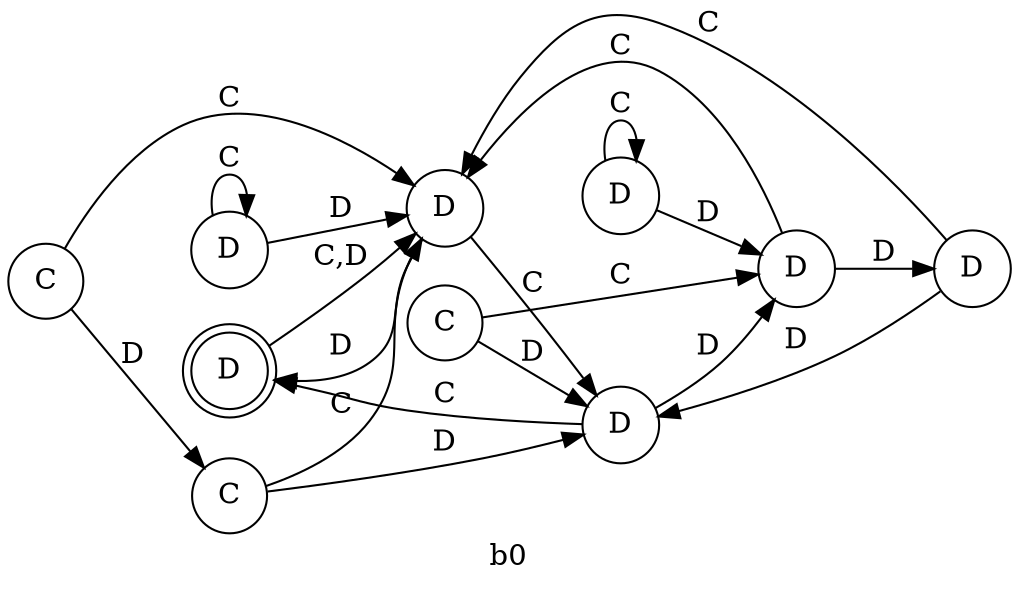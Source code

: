 digraph finite_state_machine {
            rankdir=LR
            size="8,5"
            node [shape = doublecircle]; 9
            node [shape = circle] 
 
0 [label = "D"] 
1 [label = "C"] 
2 [label = "D"] 
3 [label = "D"] 
4 [label = "D"] 
5 [label = "D"] 
6 [label = "C"] 
7 [label = "D"] 
8 [label = "C"] 
9 [label = "D"] 

0 -> 3 [ label = "C" ] 
0 -> 9 [ label = "D" ] 
1 -> 5 [ label = "C" ] 
1 -> 3 [ label = "D" ] 
2 -> 2 [ label = "C" ] 
2 -> 0 [ label = "D" ] 
3 -> 9 [ label = "C" ] 
3 -> 5 [ label = "D" ] 
4 -> 4 [ label = "C" ] 
4 -> 5 [ label = "D" ] 
5 -> 0 [ label = "C" ] 
5 -> 7 [ label = "D" ] 
6 -> 0 [ label = "C" ] 
6 -> 3 [ label = "D" ] 
7 -> 0 [ label = "C" ] 
7 -> 3 [ label = "D" ] 
8 -> 0 [ label = "C" ] 
8 -> 6 [ label = "D" ] 
9 -> 0 [ label = "C,D" ] 

    labelloc="b"
    label = "b0"
    }